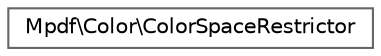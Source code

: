 digraph "Graphical Class Hierarchy"
{
 // LATEX_PDF_SIZE
  bgcolor="transparent";
  edge [fontname=Helvetica,fontsize=10,labelfontname=Helvetica,labelfontsize=10];
  node [fontname=Helvetica,fontsize=10,shape=box,height=0.2,width=0.4];
  rankdir="LR";
  Node0 [id="Node000000",label="Mpdf\\Color\\ColorSpaceRestrictor",height=0.2,width=0.4,color="grey40", fillcolor="white", style="filled",URL="$classMpdf_1_1Color_1_1ColorSpaceRestrictor.html",tooltip=" "];
}
